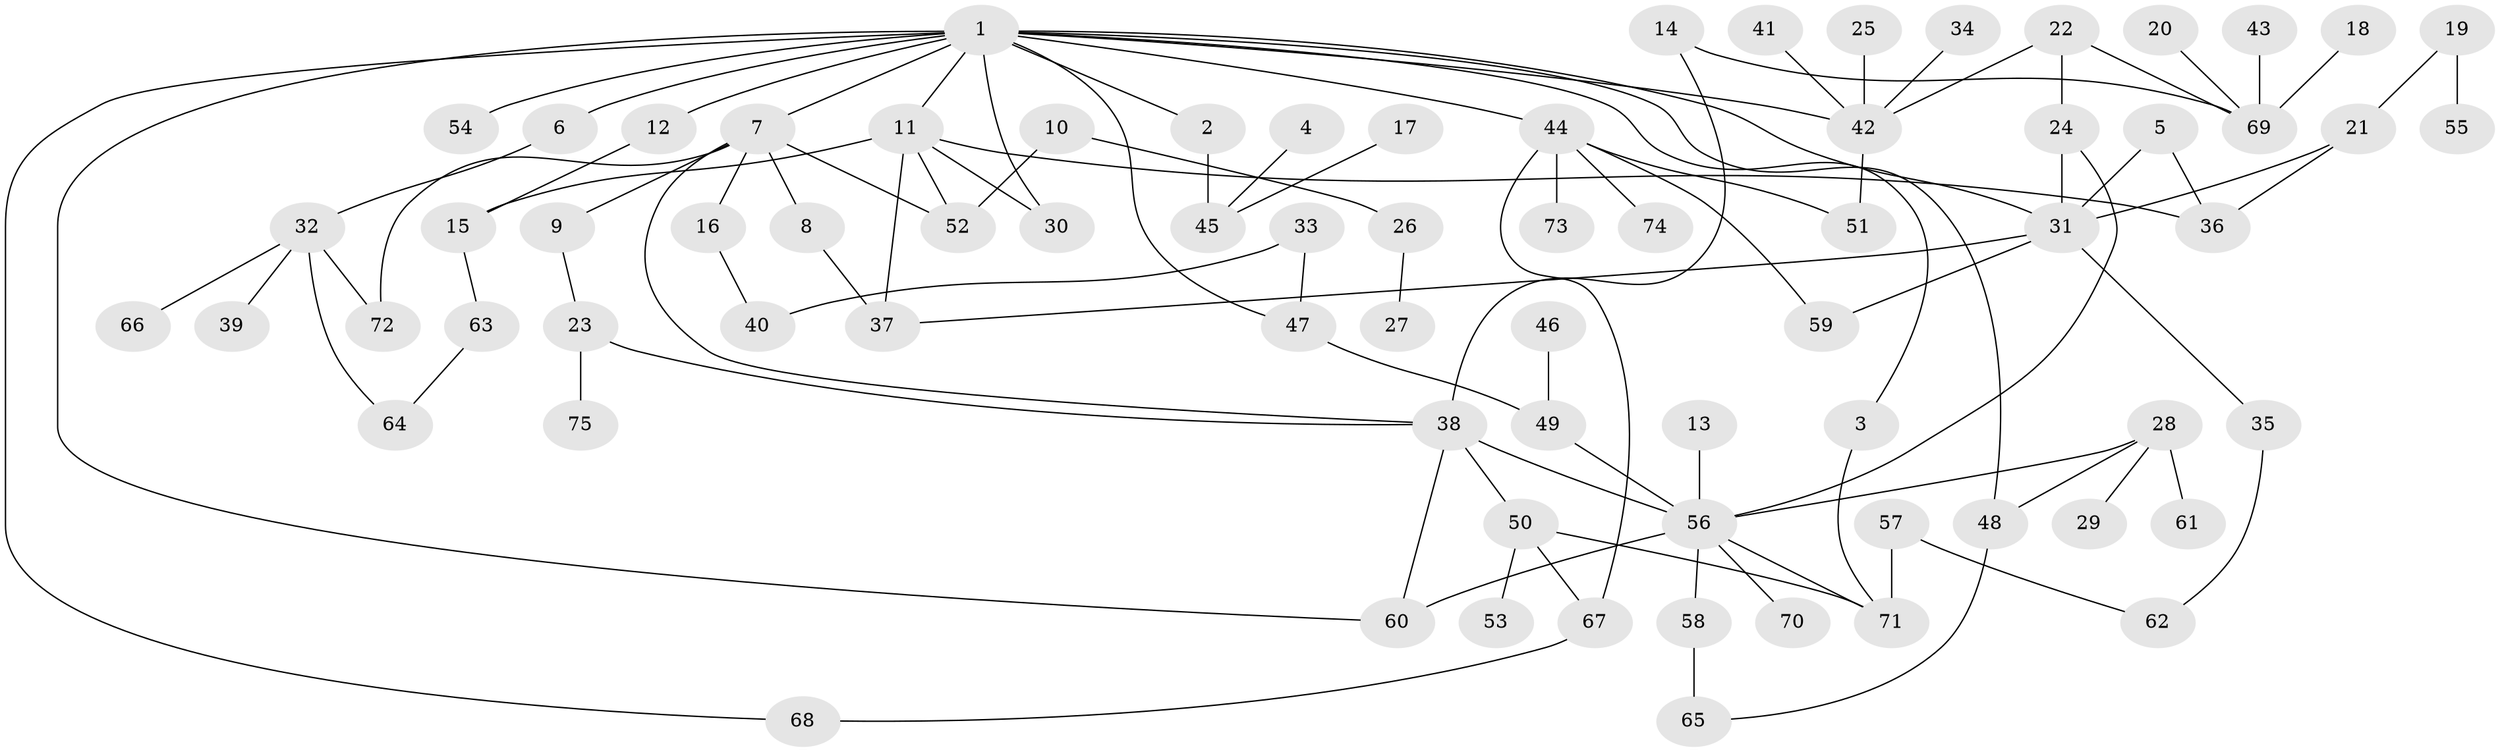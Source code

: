 // original degree distribution, {7: 0.03355704697986577, 5: 0.026845637583892617, 2: 0.3288590604026846, 6: 0.013422818791946308, 4: 0.0738255033557047, 8: 0.006711409395973154, 3: 0.20134228187919462, 1: 0.31543624161073824}
// Generated by graph-tools (version 1.1) at 2025/25/03/09/25 03:25:33]
// undirected, 75 vertices, 100 edges
graph export_dot {
graph [start="1"]
  node [color=gray90,style=filled];
  1;
  2;
  3;
  4;
  5;
  6;
  7;
  8;
  9;
  10;
  11;
  12;
  13;
  14;
  15;
  16;
  17;
  18;
  19;
  20;
  21;
  22;
  23;
  24;
  25;
  26;
  27;
  28;
  29;
  30;
  31;
  32;
  33;
  34;
  35;
  36;
  37;
  38;
  39;
  40;
  41;
  42;
  43;
  44;
  45;
  46;
  47;
  48;
  49;
  50;
  51;
  52;
  53;
  54;
  55;
  56;
  57;
  58;
  59;
  60;
  61;
  62;
  63;
  64;
  65;
  66;
  67;
  68;
  69;
  70;
  71;
  72;
  73;
  74;
  75;
  1 -- 2 [weight=1.0];
  1 -- 3 [weight=1.0];
  1 -- 6 [weight=1.0];
  1 -- 7 [weight=1.0];
  1 -- 11 [weight=1.0];
  1 -- 12 [weight=1.0];
  1 -- 30 [weight=1.0];
  1 -- 31 [weight=1.0];
  1 -- 42 [weight=1.0];
  1 -- 44 [weight=1.0];
  1 -- 47 [weight=1.0];
  1 -- 48 [weight=1.0];
  1 -- 54 [weight=1.0];
  1 -- 60 [weight=1.0];
  1 -- 68 [weight=1.0];
  2 -- 45 [weight=1.0];
  3 -- 71 [weight=1.0];
  4 -- 45 [weight=1.0];
  5 -- 31 [weight=1.0];
  5 -- 36 [weight=1.0];
  6 -- 32 [weight=1.0];
  7 -- 8 [weight=1.0];
  7 -- 9 [weight=1.0];
  7 -- 16 [weight=1.0];
  7 -- 38 [weight=1.0];
  7 -- 52 [weight=1.0];
  7 -- 72 [weight=1.0];
  8 -- 37 [weight=1.0];
  9 -- 23 [weight=1.0];
  10 -- 26 [weight=1.0];
  10 -- 52 [weight=1.0];
  11 -- 15 [weight=1.0];
  11 -- 30 [weight=1.0];
  11 -- 36 [weight=1.0];
  11 -- 37 [weight=1.0];
  11 -- 52 [weight=1.0];
  12 -- 15 [weight=1.0];
  13 -- 56 [weight=1.0];
  14 -- 38 [weight=1.0];
  14 -- 69 [weight=1.0];
  15 -- 63 [weight=1.0];
  16 -- 40 [weight=1.0];
  17 -- 45 [weight=1.0];
  18 -- 69 [weight=1.0];
  19 -- 21 [weight=1.0];
  19 -- 55 [weight=1.0];
  20 -- 69 [weight=1.0];
  21 -- 31 [weight=1.0];
  21 -- 36 [weight=1.0];
  22 -- 24 [weight=1.0];
  22 -- 42 [weight=1.0];
  22 -- 69 [weight=1.0];
  23 -- 38 [weight=1.0];
  23 -- 75 [weight=1.0];
  24 -- 31 [weight=1.0];
  24 -- 56 [weight=1.0];
  25 -- 42 [weight=1.0];
  26 -- 27 [weight=1.0];
  28 -- 29 [weight=1.0];
  28 -- 48 [weight=1.0];
  28 -- 56 [weight=1.0];
  28 -- 61 [weight=1.0];
  31 -- 35 [weight=1.0];
  31 -- 37 [weight=1.0];
  31 -- 59 [weight=1.0];
  32 -- 39 [weight=1.0];
  32 -- 64 [weight=1.0];
  32 -- 66 [weight=1.0];
  32 -- 72 [weight=1.0];
  33 -- 40 [weight=1.0];
  33 -- 47 [weight=1.0];
  34 -- 42 [weight=1.0];
  35 -- 62 [weight=1.0];
  38 -- 50 [weight=1.0];
  38 -- 56 [weight=2.0];
  38 -- 60 [weight=1.0];
  41 -- 42 [weight=1.0];
  42 -- 51 [weight=1.0];
  43 -- 69 [weight=1.0];
  44 -- 51 [weight=1.0];
  44 -- 59 [weight=1.0];
  44 -- 67 [weight=1.0];
  44 -- 73 [weight=1.0];
  44 -- 74 [weight=1.0];
  46 -- 49 [weight=1.0];
  47 -- 49 [weight=1.0];
  48 -- 65 [weight=1.0];
  49 -- 56 [weight=1.0];
  50 -- 53 [weight=1.0];
  50 -- 67 [weight=1.0];
  50 -- 71 [weight=1.0];
  56 -- 58 [weight=1.0];
  56 -- 60 [weight=1.0];
  56 -- 70 [weight=1.0];
  56 -- 71 [weight=1.0];
  57 -- 62 [weight=1.0];
  57 -- 71 [weight=2.0];
  58 -- 65 [weight=2.0];
  63 -- 64 [weight=1.0];
  67 -- 68 [weight=1.0];
}

